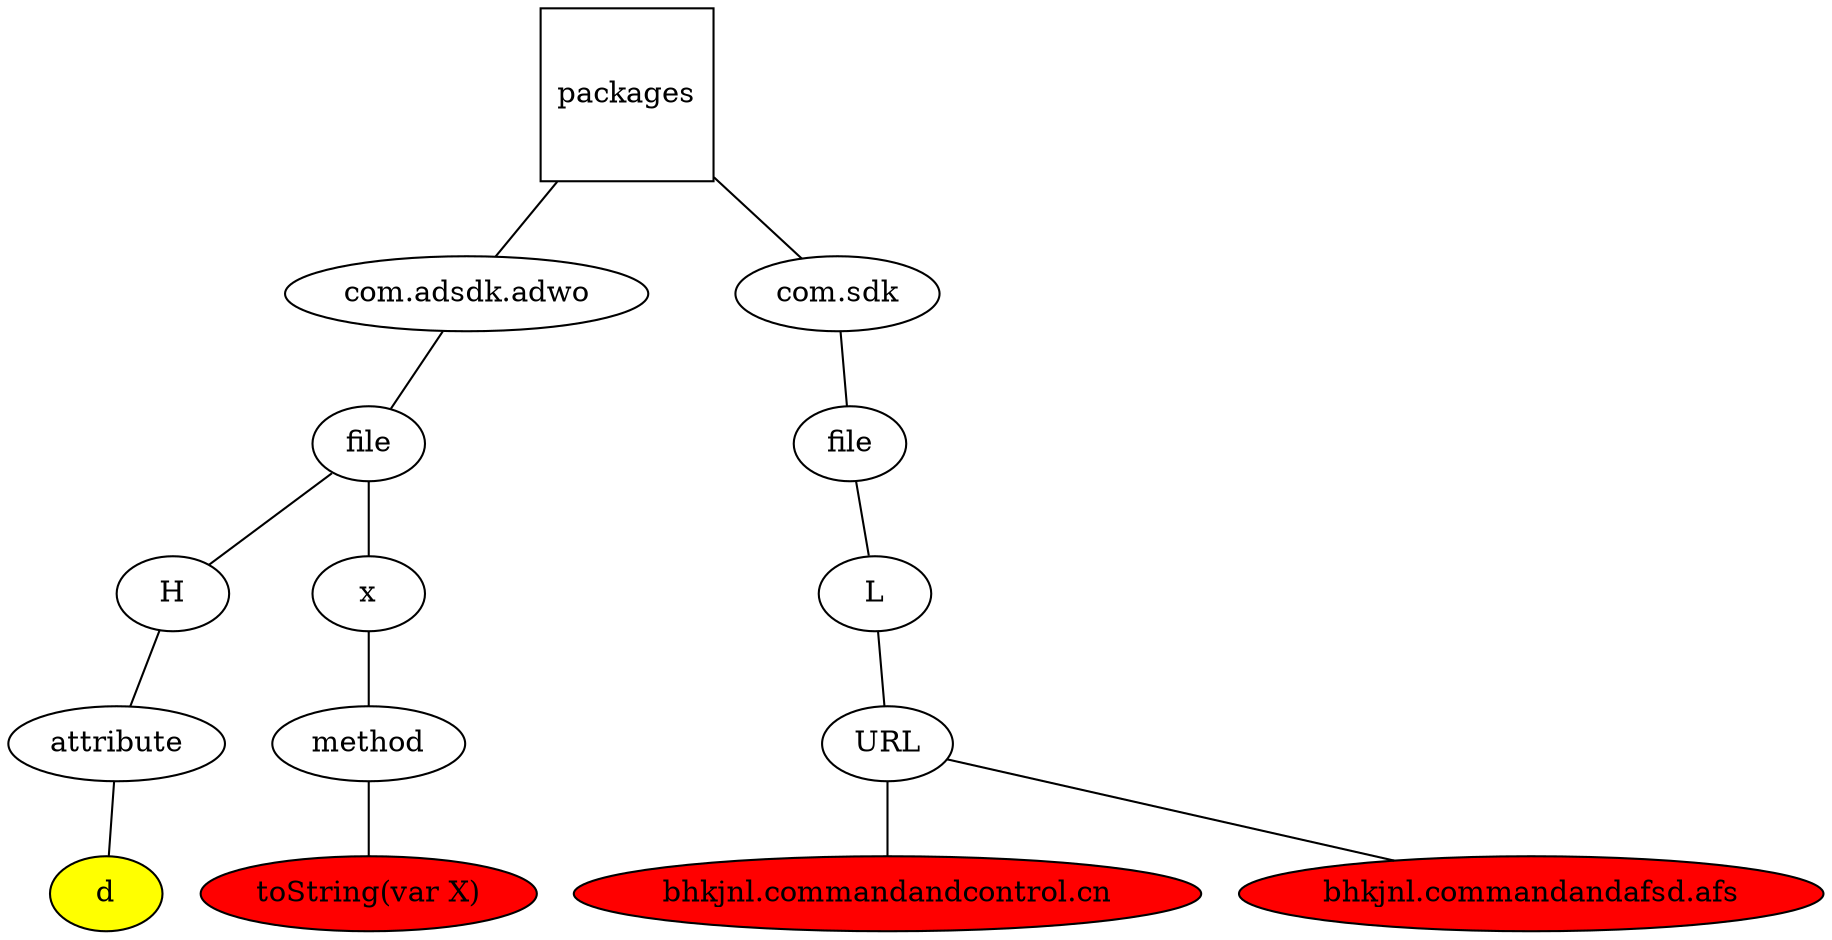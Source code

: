 graph {
	packages [shape=square]
	"com.adsdk.adwo"
	packages -- "com.adsdk.adwo"
	"filecom.adsdk.adwo" [label=file]
	"com.adsdk.adwo" -- "filecom.adsdk.adwo"
	"Hcom.adsdk.adwo" [label=H]
	"filecom.adsdk.adwo" -- "Hcom.adsdk.adwo"
	attributeH [label=attribute]
	"Hcom.adsdk.adwo" -- attributeH
	dH [label=d fillcolor=yellow style=filled]
	attributeH -- dH
	"xcom.adsdk.adwo" [label=x]
	"filecom.adsdk.adwo" -- "xcom.adsdk.adwo"
	methodx [label=method]
	"xcom.adsdk.adwo" -- methodx
	"toString(var X)x" [label="toString(var X)" fillcolor=red style=filled]
	methodx -- "toString(var X)x"
	"com.sdk"
	packages -- "com.sdk"
	"filecom.sdk" [label=file]
	"com.sdk" -- "filecom.sdk"
	"Lcom.sdk" [label=L]
	"filecom.sdk" -- "Lcom.sdk"
	URLL [label=URL]
	"Lcom.sdk" -- URLL
	"bhkjnl.commandandcontrol.cnL" [label="bhkjnl.commandandcontrol.cn" fillcolor=red style=filled]
	URLL -- "bhkjnl.commandandcontrol.cnL"
	"bhkjnl.commandandafsd.afsL" [label="bhkjnl.commandandafsd.afs" fillcolor=red style=filled]
	URLL -- "bhkjnl.commandandafsd.afsL"
}
